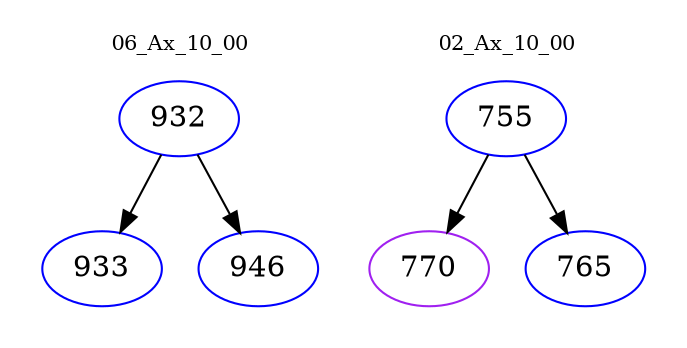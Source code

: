 digraph{
subgraph cluster_0 {
color = white
label = "06_Ax_10_00";
fontsize=10;
T0_932 [label="932", color="blue"]
T0_932 -> T0_933 [color="black"]
T0_933 [label="933", color="blue"]
T0_932 -> T0_946 [color="black"]
T0_946 [label="946", color="blue"]
}
subgraph cluster_1 {
color = white
label = "02_Ax_10_00";
fontsize=10;
T1_755 [label="755", color="blue"]
T1_755 -> T1_770 [color="black"]
T1_770 [label="770", color="purple"]
T1_755 -> T1_765 [color="black"]
T1_765 [label="765", color="blue"]
}
}
